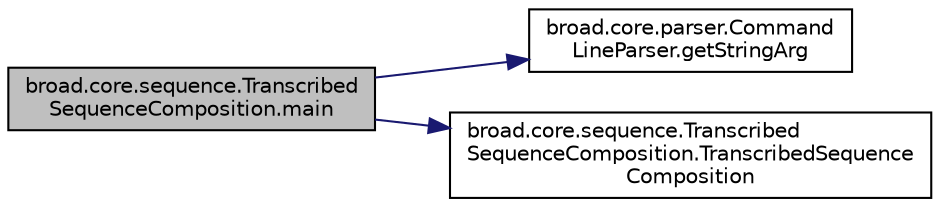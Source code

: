 digraph "broad.core.sequence.TranscribedSequenceComposition.main"
{
  edge [fontname="Helvetica",fontsize="10",labelfontname="Helvetica",labelfontsize="10"];
  node [fontname="Helvetica",fontsize="10",shape=record];
  rankdir="LR";
  Node1 [label="broad.core.sequence.Transcribed\lSequenceComposition.main",height=0.2,width=0.4,color="black", fillcolor="grey75", style="filled" fontcolor="black"];
  Node1 -> Node2 [color="midnightblue",fontsize="10",style="solid"];
  Node2 [label="broad.core.parser.Command\lLineParser.getStringArg",height=0.2,width=0.4,color="black", fillcolor="white", style="filled",URL="$classbroad_1_1core_1_1parser_1_1_command_line_parser.html#ab453d8b59548ccda31289abff8f44b37"];
  Node1 -> Node3 [color="midnightblue",fontsize="10",style="solid"];
  Node3 [label="broad.core.sequence.Transcribed\lSequenceComposition.TranscribedSequence\lComposition",height=0.2,width=0.4,color="black", fillcolor="white", style="filled",URL="$classbroad_1_1core_1_1sequence_1_1_transcribed_sequence_composition.html#ae9455cd7053b985e3e51243b0b77d644"];
}
